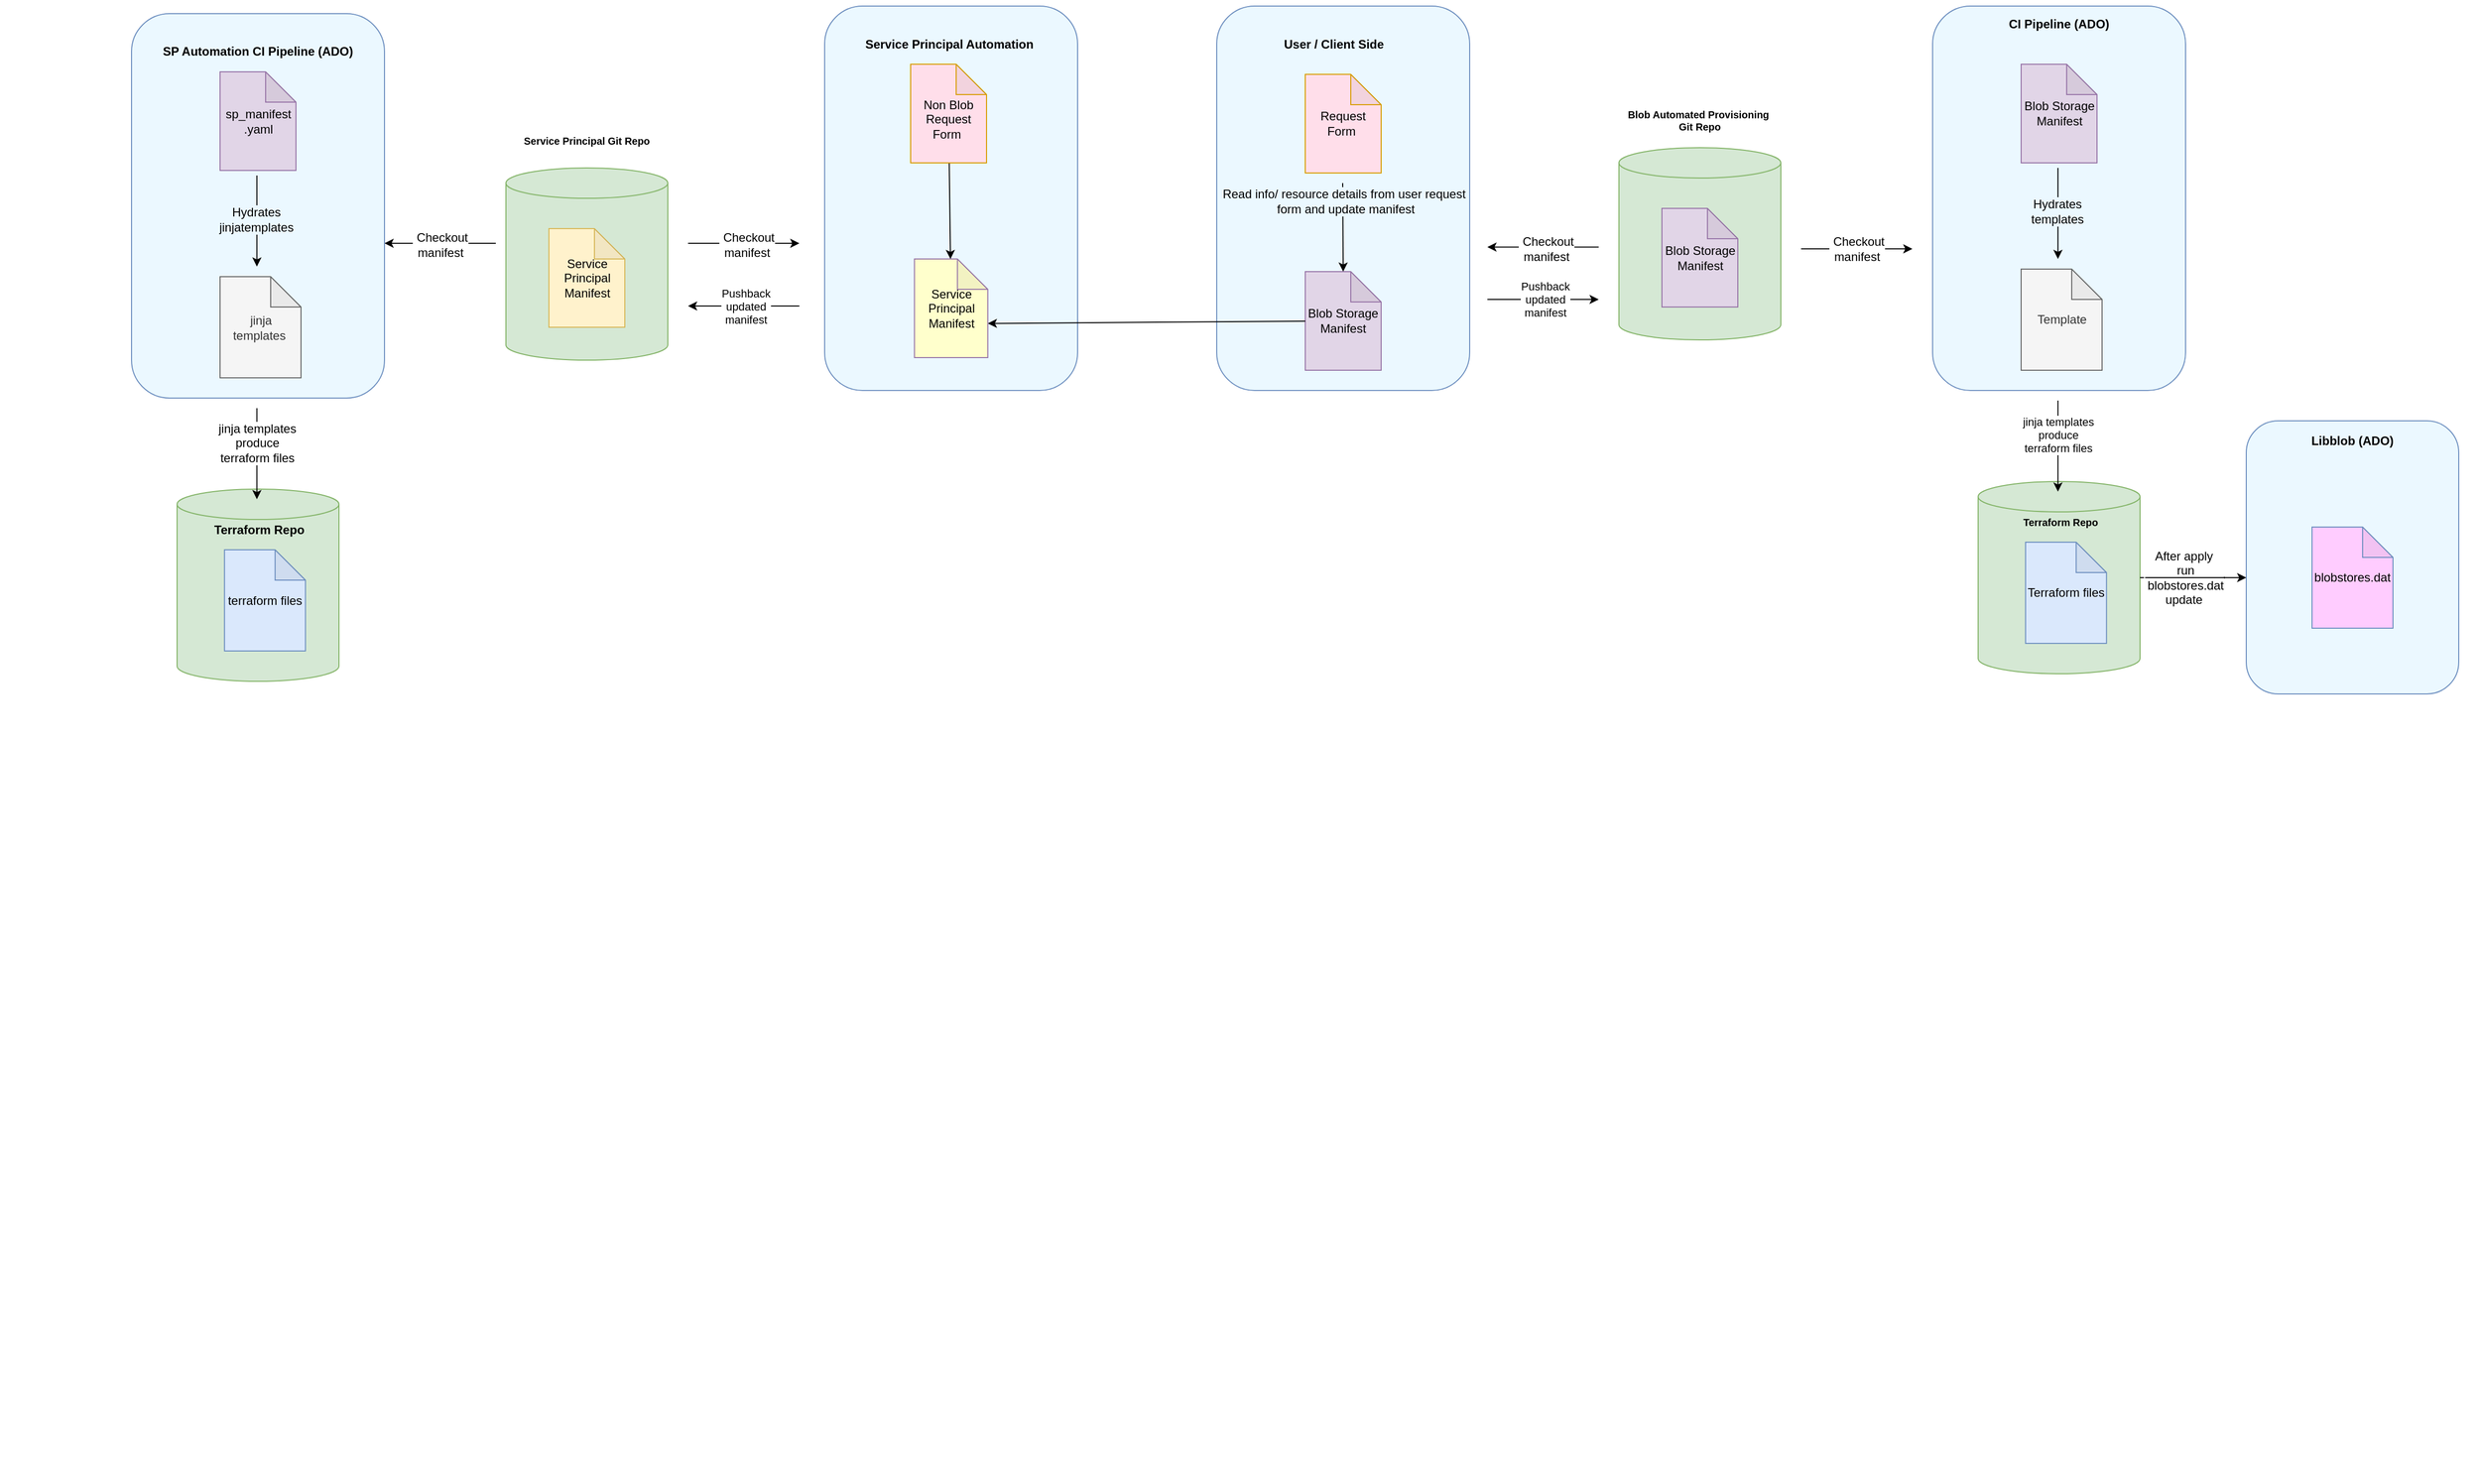 <mxfile version="20.3.6" type="github"><diagram id="5fx1KnYHxtjRHMJQop8Q" name="Page-1"><mxGraphModel dx="3762" dy="1122" grid="1" gridSize="10" guides="1" tooltips="1" connect="1" arrows="1" fold="1" page="1" pageScale="1" pageWidth="850" pageHeight="1100" background="#ffffff" math="0" shadow="0"><root><mxCell id="0"/><mxCell id="1" parent="0"/><mxCell id="97Ysu-zJNFPGAkoGWPqu-56" value="" style="rounded=0;whiteSpace=wrap;html=1;labelBackgroundColor=none;strokeColor=none;" parent="1" vertex="1"><mxGeometry x="-860" y="850" width="2450" height="730" as="geometry"/></mxCell><mxCell id="1xDmvpwKd0i19dfhEDCs-4" value="" style="rounded=1;whiteSpace=wrap;html=1;fontStyle=1;strokeColor=#6c8ebf;fillColor=#EBF8FF;" parent="1" vertex="1"><mxGeometry x="-45" y="120" width="250" height="380" as="geometry"/></mxCell><mxCell id="97Ysu-zJNFPGAkoGWPqu-46" value="" style="rounded=1;whiteSpace=wrap;html=1;fontStyle=1;strokeColor=#6c8ebf;fillColor=#EBF8FF;" parent="1" vertex="1"><mxGeometry x="342.5" y="120" width="250" height="380" as="geometry"/></mxCell><mxCell id="97Ysu-zJNFPGAkoGWPqu-33" value="" style="shape=cylinder3;whiteSpace=wrap;html=1;boundedLbl=1;backgroundOutline=1;size=15;fillColor=#d5e8d4;strokeColor=#82b366;" parent="1" vertex="1"><mxGeometry x="1095" y="590" width="160" height="190" as="geometry"/></mxCell><mxCell id="97Ysu-zJNFPGAkoGWPqu-1" value="" style="shape=cylinder3;whiteSpace=wrap;html=1;boundedLbl=1;backgroundOutline=1;size=15;fillColor=#d5e8d4;strokeColor=#82b366;" parent="1" vertex="1"><mxGeometry x="740" y="260" width="160" height="190" as="geometry"/></mxCell><mxCell id="97Ysu-zJNFPGAkoGWPqu-2" value="&lt;h5&gt;Blob Automated Provisioning&amp;nbsp;&lt;br&gt;Git Repo&lt;/h5&gt;" style="text;html=1;strokeColor=none;fillColor=none;align=center;verticalAlign=middle;whiteSpace=wrap;rounded=0;" parent="1" vertex="1"><mxGeometry x="740" y="222.5" width="160" height="20" as="geometry"/></mxCell><mxCell id="97Ysu-zJNFPGAkoGWPqu-6" value="&lt;h4&gt;User / Client Side&amp;nbsp;&lt;/h4&gt;" style="text;html=1;strokeColor=none;fillColor=none;align=center;verticalAlign=middle;whiteSpace=wrap;rounded=0;" parent="1" vertex="1"><mxGeometry x="360" y="147.5" width="200" height="20" as="geometry"/></mxCell><mxCell id="97Ysu-zJNFPGAkoGWPqu-7" value="Blob Storage Manifest" style="shape=note;whiteSpace=wrap;html=1;backgroundOutline=1;darkOpacity=0.05;fillColor=#e1d5e7;strokeColor=#9673a6;" parent="1" vertex="1"><mxGeometry x="782.5" y="320" width="75" height="97.5" as="geometry"/></mxCell><mxCell id="97Ysu-zJNFPGAkoGWPqu-10" style="edgeStyle=orthogonalEdgeStyle;rounded=0;orthogonalLoop=1;jettySize=auto;html=1;exitX=0.5;exitY=1;exitDx=0;exitDy=0;" parent="1" edge="1"><mxGeometry relative="1" as="geometry"><mxPoint x="670" y="350" as="sourcePoint"/><mxPoint x="670" y="350" as="targetPoint"/></mxGeometry></mxCell><mxCell id="97Ysu-zJNFPGAkoGWPqu-11" value="Blob Storage Manifest" style="shape=note;whiteSpace=wrap;html=1;backgroundOutline=1;darkOpacity=0.05;fillColor=#e1d5e7;strokeColor=#9673a6;" parent="1" vertex="1"><mxGeometry x="430" y="382.5" width="75" height="97.5" as="geometry"/></mxCell><mxCell id="97Ysu-zJNFPGAkoGWPqu-12" value="Request Form&amp;nbsp;" style="shape=note;whiteSpace=wrap;html=1;backgroundOutline=1;darkOpacity=0.05;strokeColor=#d79b00;fillColor=#FFDEEA;" parent="1" vertex="1"><mxGeometry x="430" y="187.5" width="75" height="97.5" as="geometry"/></mxCell><mxCell id="97Ysu-zJNFPGAkoGWPqu-17" value="" style="rounded=1;whiteSpace=wrap;html=1;fontStyle=1;strokeColor=#6c8ebf;fillColor=#EBF8FF;" parent="1" vertex="1"><mxGeometry x="1050" y="120" width="250" height="380" as="geometry"/></mxCell><mxCell id="97Ysu-zJNFPGAkoGWPqu-19" value="" style="endArrow=classic;html=1;" parent="1" edge="1"><mxGeometry width="50" height="50" relative="1" as="geometry"><mxPoint x="720" y="358.25" as="sourcePoint"/><mxPoint x="610" y="358.25" as="targetPoint"/></mxGeometry></mxCell><mxCell id="97Ysu-zJNFPGAkoGWPqu-62" value="&lt;span style=&quot;font-size: 12px;&quot;&gt;&amp;nbsp;Checkout&lt;/span&gt;&lt;br style=&quot;font-size: 12px;&quot;&gt;&lt;span style=&quot;font-size: 12px;&quot;&gt;manifest&lt;/span&gt;" style="edgeLabel;html=1;align=center;verticalAlign=middle;resizable=0;points=[];fontColor=#000000;labelBackgroundColor=#FFFFFF;" parent="97Ysu-zJNFPGAkoGWPqu-19" vertex="1" connectable="0"><mxGeometry x="0.2" y="1" relative="1" as="geometry"><mxPoint x="14" as="offset"/></mxGeometry></mxCell><mxCell id="97Ysu-zJNFPGAkoGWPqu-21" value="&lt;span style=&quot;font-size: 12px&quot;&gt;&amp;nbsp;Checkout&lt;br&gt;manifest&lt;br&gt;&lt;/span&gt;" style="endArrow=classic;html=1;" parent="1" edge="1"><mxGeometry width="50" height="50" relative="1" as="geometry"><mxPoint x="920" y="360" as="sourcePoint"/><mxPoint x="1030" y="360" as="targetPoint"/></mxGeometry></mxCell><mxCell id="97Ysu-zJNFPGAkoGWPqu-23" value="&lt;h4&gt;CI Pipeline (ADO)&lt;/h4&gt;" style="text;html=1;strokeColor=none;fillColor=none;align=center;verticalAlign=middle;whiteSpace=wrap;rounded=0;" parent="1" vertex="1"><mxGeometry x="1065" y="127.5" width="220" height="20" as="geometry"/></mxCell><mxCell id="97Ysu-zJNFPGAkoGWPqu-24" value="Blob Storage Manifest" style="shape=note;whiteSpace=wrap;html=1;backgroundOutline=1;darkOpacity=0.05;fillColor=#e1d5e7;strokeColor=#9673a6;" parent="1" vertex="1"><mxGeometry x="1137.5" y="177.5" width="75" height="97.5" as="geometry"/></mxCell><mxCell id="97Ysu-zJNFPGAkoGWPqu-27" value="Template" style="shape=note;whiteSpace=wrap;html=1;backgroundOutline=1;darkOpacity=0.05;fillColor=#f5f5f5;strokeColor=#666666;fontColor=#333333;" parent="1" vertex="1"><mxGeometry x="1137.5" y="380" width="80" height="100" as="geometry"/></mxCell><mxCell id="97Ysu-zJNFPGAkoGWPqu-30" value="" style="endArrow=classic;html=1;" parent="1" edge="1"><mxGeometry width="50" height="50" relative="1" as="geometry"><mxPoint x="1173.88" y="510" as="sourcePoint"/><mxPoint x="1173.88" y="600" as="targetPoint"/></mxGeometry></mxCell><mxCell id="97Ysu-zJNFPGAkoGWPqu-39" value="jinja templates &lt;br&gt;produce &lt;br&gt;terraform files" style="edgeLabel;html=1;align=center;verticalAlign=middle;resizable=0;points=[];" parent="97Ysu-zJNFPGAkoGWPqu-30" vertex="1" connectable="0"><mxGeometry x="-0.244" relative="1" as="geometry"><mxPoint as="offset"/></mxGeometry></mxCell><mxCell id="97Ysu-zJNFPGAkoGWPqu-31" value="&lt;div style=&quot;text-align: center&quot;&gt;&lt;br&gt;&lt;/div&gt;" style="text;whiteSpace=wrap;html=1;" parent="1" vertex="1"><mxGeometry x="1073.13" y="550" width="150" height="80" as="geometry"/></mxCell><mxCell id="97Ysu-zJNFPGAkoGWPqu-32" value="Terraform files" style="shape=note;whiteSpace=wrap;html=1;backgroundOutline=1;darkOpacity=0.05;fillColor=#dae8fc;strokeColor=#6c8ebf;" parent="1" vertex="1"><mxGeometry x="1141.88" y="650" width="80" height="100" as="geometry"/></mxCell><mxCell id="97Ysu-zJNFPGAkoGWPqu-34" value="&lt;h5&gt;Terraform Repo&amp;nbsp;&lt;/h5&gt;" style="text;html=1;strokeColor=none;fillColor=none;align=center;verticalAlign=middle;whiteSpace=wrap;rounded=0;" parent="1" vertex="1"><mxGeometry x="1097.5" y="620" width="160" height="20" as="geometry"/></mxCell><mxCell id="97Ysu-zJNFPGAkoGWPqu-41" value="" style="endArrow=classic;html=1;entryX=0.5;entryY=0;entryDx=0;entryDy=0;entryPerimeter=0;" parent="1" target="97Ysu-zJNFPGAkoGWPqu-11" edge="1"><mxGeometry width="50" height="50" relative="1" as="geometry"><mxPoint x="467" y="295" as="sourcePoint"/><mxPoint x="467" y="375" as="targetPoint"/></mxGeometry></mxCell><mxCell id="97Ysu-zJNFPGAkoGWPqu-58" value="&lt;span style=&quot;font-size: 12px;&quot;&gt;Read info/ resource details from user request&lt;br&gt;&amp;nbsp;form&amp;nbsp;&lt;/span&gt;&lt;span style=&quot;font-size: 12px;&quot;&gt;and update manifest&lt;/span&gt;" style="edgeLabel;html=1;align=center;verticalAlign=middle;resizable=0;points=[];fontColor=#000000;labelBackgroundColor=#EBF8FF;" parent="97Ysu-zJNFPGAkoGWPqu-41" vertex="1" connectable="0"><mxGeometry x="-0.2" y="-2" relative="1" as="geometry"><mxPoint x="3" y="-17" as="offset"/></mxGeometry></mxCell><mxCell id="97Ysu-zJNFPGAkoGWPqu-44" value="" style="endArrow=classic;html=1;" parent="1" edge="1"><mxGeometry width="50" height="50" relative="1" as="geometry"><mxPoint x="1173.88" y="280" as="sourcePoint"/><mxPoint x="1173.88" y="370" as="targetPoint"/></mxGeometry></mxCell><mxCell id="97Ysu-zJNFPGAkoGWPqu-57" value="&lt;span style=&quot;color: rgb(0, 0, 0); font-family: helvetica; font-size: 12px; font-style: normal; font-weight: 400; letter-spacing: normal; text-align: center; text-indent: 0px; text-transform: none; word-spacing: 0px; display: inline; float: none;&quot;&gt;Hydrates&lt;/span&gt;&lt;br style=&quot;color: rgb(0, 0, 0); font-family: helvetica; font-size: 12px; font-style: normal; font-weight: 400; letter-spacing: normal; text-align: center; text-indent: 0px; text-transform: none; word-spacing: 0px;&quot;&gt;&lt;font face=&quot;helvetica&quot;&gt;&lt;span style=&quot;font-size: 12px;&quot;&gt;templates&lt;/span&gt;&lt;/font&gt;" style="edgeLabel;html=1;align=center;verticalAlign=middle;resizable=0;points=[];fontColor=#000000;labelBackgroundColor=#EBF8FF;" parent="97Ysu-zJNFPGAkoGWPqu-44" vertex="1" connectable="0"><mxGeometry x="-0.044" y="-1" relative="1" as="geometry"><mxPoint as="offset"/></mxGeometry></mxCell><mxCell id="97Ysu-zJNFPGAkoGWPqu-59" value="" style="endArrow=classic;html=1;strokeWidth=1;" parent="1" edge="1"><mxGeometry width="50" height="50" relative="1" as="geometry"><mxPoint x="610" y="410" as="sourcePoint"/><mxPoint x="720" y="410" as="targetPoint"/></mxGeometry></mxCell><mxCell id="97Ysu-zJNFPGAkoGWPqu-61" value="Pushback &lt;br&gt;updated &lt;br&gt;manifest" style="edgeLabel;html=1;align=center;verticalAlign=middle;resizable=0;points=[];fontColor=#000000;" parent="97Ysu-zJNFPGAkoGWPqu-59" vertex="1" connectable="0"><mxGeometry x="0.236" relative="1" as="geometry"><mxPoint x="-11" as="offset"/></mxGeometry></mxCell><mxCell id="sDYXM3PJCPHO03Bxwu59-3" value="&lt;h4&gt;Service Principal Automation&amp;nbsp;&lt;/h4&gt;" style="text;html=1;strokeColor=none;fillColor=none;align=center;verticalAlign=middle;whiteSpace=wrap;rounded=0;" parent="1" vertex="1"><mxGeometry x="-20" y="147.5" width="200" height="20" as="geometry"/></mxCell><mxCell id="sDYXM3PJCPHO03Bxwu59-10" value="" style="rounded=1;whiteSpace=wrap;html=1;fontStyle=1;strokeColor=#6c8ebf;fillColor=#EBF8FF;" parent="1" vertex="1"><mxGeometry x="1360" y="530" width="210" height="270" as="geometry"/></mxCell><mxCell id="1xDmvpwKd0i19dfhEDCs-3" style="rounded=0;orthogonalLoop=1;jettySize=auto;html=1;exitX=0;exitY=0;exitDx=72.5;exitDy=63.75;exitPerimeter=0;startArrow=classic;startFill=1;endArrow=none;endFill=0;" parent="1" source="sDYXM3PJCPHO03Bxwu59-4" target="97Ysu-zJNFPGAkoGWPqu-11" edge="1"><mxGeometry relative="1" as="geometry"/></mxCell><mxCell id="sDYXM3PJCPHO03Bxwu59-4" value="Service Principal Manifest" style="shape=note;whiteSpace=wrap;html=1;backgroundOutline=1;darkOpacity=0.05;fillColor=#FFFFCC;strokeColor=#9673a6;" parent="1" vertex="1"><mxGeometry x="43.75" y="370" width="72.5" height="97.5" as="geometry"/></mxCell><mxCell id="sDYXM3PJCPHO03Bxwu59-11" value="&lt;h4&gt;&lt;br&gt;&lt;/h4&gt;" style="text;html=1;strokeColor=none;fillColor=none;align=center;verticalAlign=middle;whiteSpace=wrap;rounded=0;" parent="1" vertex="1"><mxGeometry x="1355" y="510" width="220" height="20" as="geometry"/></mxCell><mxCell id="sDYXM3PJCPHO03Bxwu59-12" value="&lt;span style=&quot;font-size: 12px&quot;&gt;After apply&lt;br&gt;&amp;nbsp;run&lt;br&gt;&amp;nbsp;blobstores.dat &lt;br&gt;update&lt;br&gt;&lt;/span&gt;" style="endArrow=classic;html=1;exitX=1;exitY=0.5;exitDx=0;exitDy=0;exitPerimeter=0;" parent="1" source="97Ysu-zJNFPGAkoGWPqu-33" edge="1"><mxGeometry width="50" height="50" relative="1" as="geometry"><mxPoint x="1260" y="685" as="sourcePoint"/><mxPoint x="1340" y="685" as="targetPoint"/></mxGeometry></mxCell><mxCell id="sDYXM3PJCPHO03Bxwu59-13" value="blobstores.dat" style="shape=note;whiteSpace=wrap;html=1;backgroundOutline=1;darkOpacity=0.05;fillColor=#FFCCFF;strokeColor=#6c8ebf;" parent="1" vertex="1"><mxGeometry x="1425" y="635" width="80" height="100" as="geometry"/></mxCell><mxCell id="sDYXM3PJCPHO03Bxwu59-17" value="" style="endArrow=classic;html=1;rounded=0;" parent="1" edge="1"><mxGeometry width="50" height="50" relative="1" as="geometry"><mxPoint x="1260" y="685" as="sourcePoint"/><mxPoint x="1360" y="685" as="targetPoint"/></mxGeometry></mxCell><mxCell id="sDYXM3PJCPHO03Bxwu59-18" value="&lt;h4&gt;Libblob (ADO)&lt;/h4&gt;" style="text;html=1;strokeColor=none;fillColor=none;align=center;verticalAlign=middle;whiteSpace=wrap;rounded=0;" parent="1" vertex="1"><mxGeometry x="1355" y="540" width="220" height="20" as="geometry"/></mxCell><mxCell id="1xDmvpwKd0i19dfhEDCs-6" value="" style="edgeStyle=none;rounded=0;orthogonalLoop=1;jettySize=auto;html=1;startArrow=none;startFill=0;endArrow=classic;endFill=1;" parent="1" source="1xDmvpwKd0i19dfhEDCs-5" target="sDYXM3PJCPHO03Bxwu59-4" edge="1"><mxGeometry relative="1" as="geometry"/></mxCell><mxCell id="1xDmvpwKd0i19dfhEDCs-5" value="Non Blob Request Form&amp;nbsp;" style="shape=note;whiteSpace=wrap;html=1;backgroundOutline=1;darkOpacity=0.05;strokeColor=#d79b00;fillColor=#FFDEEA;verticalAlign=middle;spacing=2;spacingBottom=-11;" parent="1" vertex="1"><mxGeometry x="40" y="177.5" width="75" height="97.5" as="geometry"/></mxCell><mxCell id="1xDmvpwKd0i19dfhEDCs-38" value="" style="endArrow=none;html=1;startArrow=classic;startFill=1;endFill=0;" parent="1" edge="1"><mxGeometry width="50" height="50" relative="1" as="geometry"><mxPoint x="-70" y="354.5" as="sourcePoint"/><mxPoint x="-180" y="354.5" as="targetPoint"/></mxGeometry></mxCell><mxCell id="1xDmvpwKd0i19dfhEDCs-39" value="&lt;span style=&quot;font-size: 12px;&quot;&gt;&amp;nbsp;Checkout&lt;/span&gt;&lt;br style=&quot;font-size: 12px;&quot;&gt;&lt;span style=&quot;font-size: 12px;&quot;&gt;manifest&lt;/span&gt;" style="edgeLabel;html=1;align=center;verticalAlign=middle;resizable=0;points=[];fontColor=#000000;labelBackgroundColor=#FFFFFF;" parent="1xDmvpwKd0i19dfhEDCs-38" vertex="1" connectable="0"><mxGeometry x="0.2" y="1" relative="1" as="geometry"><mxPoint x="14" as="offset"/></mxGeometry></mxCell><mxCell id="1xDmvpwKd0i19dfhEDCs-40" value="" style="endArrow=none;html=1;strokeWidth=1;startArrow=classic;startFill=1;endFill=0;" parent="1" edge="1"><mxGeometry width="50" height="50" relative="1" as="geometry"><mxPoint x="-180" y="416.5" as="sourcePoint"/><mxPoint x="-70" y="416.5" as="targetPoint"/></mxGeometry></mxCell><mxCell id="1xDmvpwKd0i19dfhEDCs-41" value="Pushback &lt;br&gt;updated &lt;br&gt;manifest" style="edgeLabel;html=1;align=center;verticalAlign=middle;resizable=0;points=[];fontColor=#000000;" parent="1xDmvpwKd0i19dfhEDCs-40" vertex="1" connectable="0"><mxGeometry x="0.236" relative="1" as="geometry"><mxPoint x="-11" as="offset"/></mxGeometry></mxCell><mxCell id="1xDmvpwKd0i19dfhEDCs-42" value="" style="shape=cylinder3;whiteSpace=wrap;html=1;boundedLbl=1;backgroundOutline=1;size=15;fillColor=#d5e8d4;strokeColor=#82b366;" parent="1" vertex="1"><mxGeometry x="-360" y="280" width="160" height="190" as="geometry"/></mxCell><mxCell id="1xDmvpwKd0i19dfhEDCs-43" value="&lt;h5&gt;Service Principal Git Repo&lt;/h5&gt;" style="text;html=1;strokeColor=none;fillColor=none;align=center;verticalAlign=middle;whiteSpace=wrap;rounded=0;" parent="1" vertex="1"><mxGeometry x="-360" y="242.5" width="160" height="20" as="geometry"/></mxCell><mxCell id="1xDmvpwKd0i19dfhEDCs-44" value="Service Principal Manifest" style="shape=note;whiteSpace=wrap;html=1;backgroundOutline=1;darkOpacity=0.05;fillColor=#fff2cc;strokeColor=#d6b656;" parent="1" vertex="1"><mxGeometry x="-317.5" y="340" width="75" height="97.5" as="geometry"/></mxCell><mxCell id="1xDmvpwKd0i19dfhEDCs-47" value="" style="endArrow=classic;html=1;startArrow=none;startFill=0;endFill=1;" parent="1" edge="1"><mxGeometry width="50" height="50" relative="1" as="geometry"><mxPoint x="-370" y="354.5" as="sourcePoint"/><mxPoint x="-480" y="354.5" as="targetPoint"/></mxGeometry></mxCell><mxCell id="1xDmvpwKd0i19dfhEDCs-48" value="&lt;span style=&quot;font-size: 12px;&quot;&gt;&amp;nbsp;Checkout&lt;/span&gt;&lt;br style=&quot;font-size: 12px;&quot;&gt;&lt;span style=&quot;font-size: 12px;&quot;&gt;manifest&lt;/span&gt;" style="edgeLabel;html=1;align=center;verticalAlign=middle;resizable=0;points=[];fontColor=#000000;labelBackgroundColor=#FFFFFF;" parent="1xDmvpwKd0i19dfhEDCs-47" vertex="1" connectable="0"><mxGeometry x="0.2" y="1" relative="1" as="geometry"><mxPoint x="11" as="offset"/></mxGeometry></mxCell><mxCell id="1xDmvpwKd0i19dfhEDCs-49" value="" style="shape=cylinder3;whiteSpace=wrap;html=1;boundedLbl=1;backgroundOutline=1;size=15;fillColor=#d5e8d4;strokeColor=#82b366;" parent="1" vertex="1"><mxGeometry x="-685" y="597.5" width="160" height="190" as="geometry"/></mxCell><mxCell id="1xDmvpwKd0i19dfhEDCs-50" value="" style="rounded=1;whiteSpace=wrap;html=1;fontStyle=1;strokeColor=#6c8ebf;fillColor=#EBF8FF;" parent="1" vertex="1"><mxGeometry x="-730" y="127.5" width="250" height="380" as="geometry"/></mxCell><mxCell id="1xDmvpwKd0i19dfhEDCs-51" value="&lt;h4&gt;SP Automation CI Pipeline (ADO)&lt;/h4&gt;" style="text;html=1;strokeColor=none;fillColor=none;align=center;verticalAlign=middle;whiteSpace=wrap;rounded=0;" parent="1" vertex="1"><mxGeometry x="-715" y="155" width="220" height="20" as="geometry"/></mxCell><mxCell id="1xDmvpwKd0i19dfhEDCs-52" value="sp_manifest&lt;br&gt;.yaml" style="shape=note;whiteSpace=wrap;html=1;backgroundOutline=1;darkOpacity=0.05;fillColor=#e1d5e7;strokeColor=#9673a6;" parent="1" vertex="1"><mxGeometry x="-642.5" y="185" width="75" height="97.5" as="geometry"/></mxCell><mxCell id="1xDmvpwKd0i19dfhEDCs-53" value="jinja templates&amp;nbsp;" style="shape=note;whiteSpace=wrap;html=1;backgroundOutline=1;darkOpacity=0.05;fillColor=#f5f5f5;strokeColor=#666666;fontColor=#333333;" parent="1" vertex="1"><mxGeometry x="-642.5" y="387.5" width="80" height="100" as="geometry"/></mxCell><mxCell id="1xDmvpwKd0i19dfhEDCs-54" value="" style="endArrow=classic;html=1;" parent="1" edge="1"><mxGeometry width="50" height="50" relative="1" as="geometry"><mxPoint x="-606.12" y="517.5" as="sourcePoint"/><mxPoint x="-606.12" y="607.5" as="targetPoint"/></mxGeometry></mxCell><mxCell id="1xDmvpwKd0i19dfhEDCs-55" value="jinja templates &lt;br style=&quot;font-size: 12px;&quot;&gt;produce &lt;br style=&quot;font-size: 12px;&quot;&gt;terraform files" style="edgeLabel;html=1;align=center;verticalAlign=middle;resizable=0;points=[];fontSize=12;" parent="1xDmvpwKd0i19dfhEDCs-54" vertex="1" connectable="0"><mxGeometry x="-0.244" relative="1" as="geometry"><mxPoint as="offset"/></mxGeometry></mxCell><mxCell id="1xDmvpwKd0i19dfhEDCs-56" value="&lt;div style=&quot;text-align: center&quot;&gt;&lt;br&gt;&lt;/div&gt;" style="text;whiteSpace=wrap;html=1;" parent="1" vertex="1"><mxGeometry x="-706.87" y="557.5" width="150" height="80" as="geometry"/></mxCell><mxCell id="1xDmvpwKd0i19dfhEDCs-57" value="terraform files" style="shape=note;whiteSpace=wrap;html=1;backgroundOutline=1;darkOpacity=0.05;fillColor=#dae8fc;strokeColor=#6c8ebf;" parent="1" vertex="1"><mxGeometry x="-638.12" y="657.5" width="80" height="100" as="geometry"/></mxCell><mxCell id="1xDmvpwKd0i19dfhEDCs-58" value="&lt;h5 style=&quot;font-size: 12px;&quot;&gt;Terraform Repo&amp;nbsp;&lt;/h5&gt;" style="text;html=1;strokeColor=none;fillColor=none;align=center;verticalAlign=middle;whiteSpace=wrap;rounded=0;fontSize=12;" parent="1" vertex="1"><mxGeometry x="-682.5" y="627.5" width="160" height="20" as="geometry"/></mxCell><mxCell id="1xDmvpwKd0i19dfhEDCs-59" value="" style="endArrow=classic;html=1;" parent="1" edge="1"><mxGeometry width="50" height="50" relative="1" as="geometry"><mxPoint x="-606.12" y="287.5" as="sourcePoint"/><mxPoint x="-606.12" y="377.5" as="targetPoint"/></mxGeometry></mxCell><mxCell id="1xDmvpwKd0i19dfhEDCs-60" value="&lt;meta charset=&quot;utf-8&quot;&gt;&lt;span style=&quot;color: rgb(0, 0, 0); font-family: helvetica; font-size: 12px; font-style: normal; font-weight: 400; letter-spacing: normal; text-align: center; text-indent: 0px; text-transform: none; word-spacing: 0px; display: inline; float: none;&quot;&gt;Hydrates&lt;/span&gt;&lt;br style=&quot;color: rgb(0, 0, 0); font-family: helvetica; font-size: 12px; font-style: normal; font-weight: 400; letter-spacing: normal; text-align: center; text-indent: 0px; text-transform: none; word-spacing: 0px;&quot;&gt;&lt;span style=&quot;color: rgb(0, 0, 0); font-family: helvetica; font-size: 12px; font-style: normal; font-weight: 400; letter-spacing: normal; text-align: center; text-indent: 0px; text-transform: none; word-spacing: 0px; display: inline; float: none;&quot;&gt;&amp;nbsp;jinjatemplates&amp;nbsp;&lt;/span&gt;" style="edgeLabel;html=1;align=center;verticalAlign=middle;resizable=0;points=[];fontColor=#000000;labelBackgroundColor=#EBF8FF;" parent="1xDmvpwKd0i19dfhEDCs-59" vertex="1" connectable="0"><mxGeometry x="-0.044" y="-1" relative="1" as="geometry"><mxPoint as="offset"/></mxGeometry></mxCell></root></mxGraphModel></diagram></mxfile>